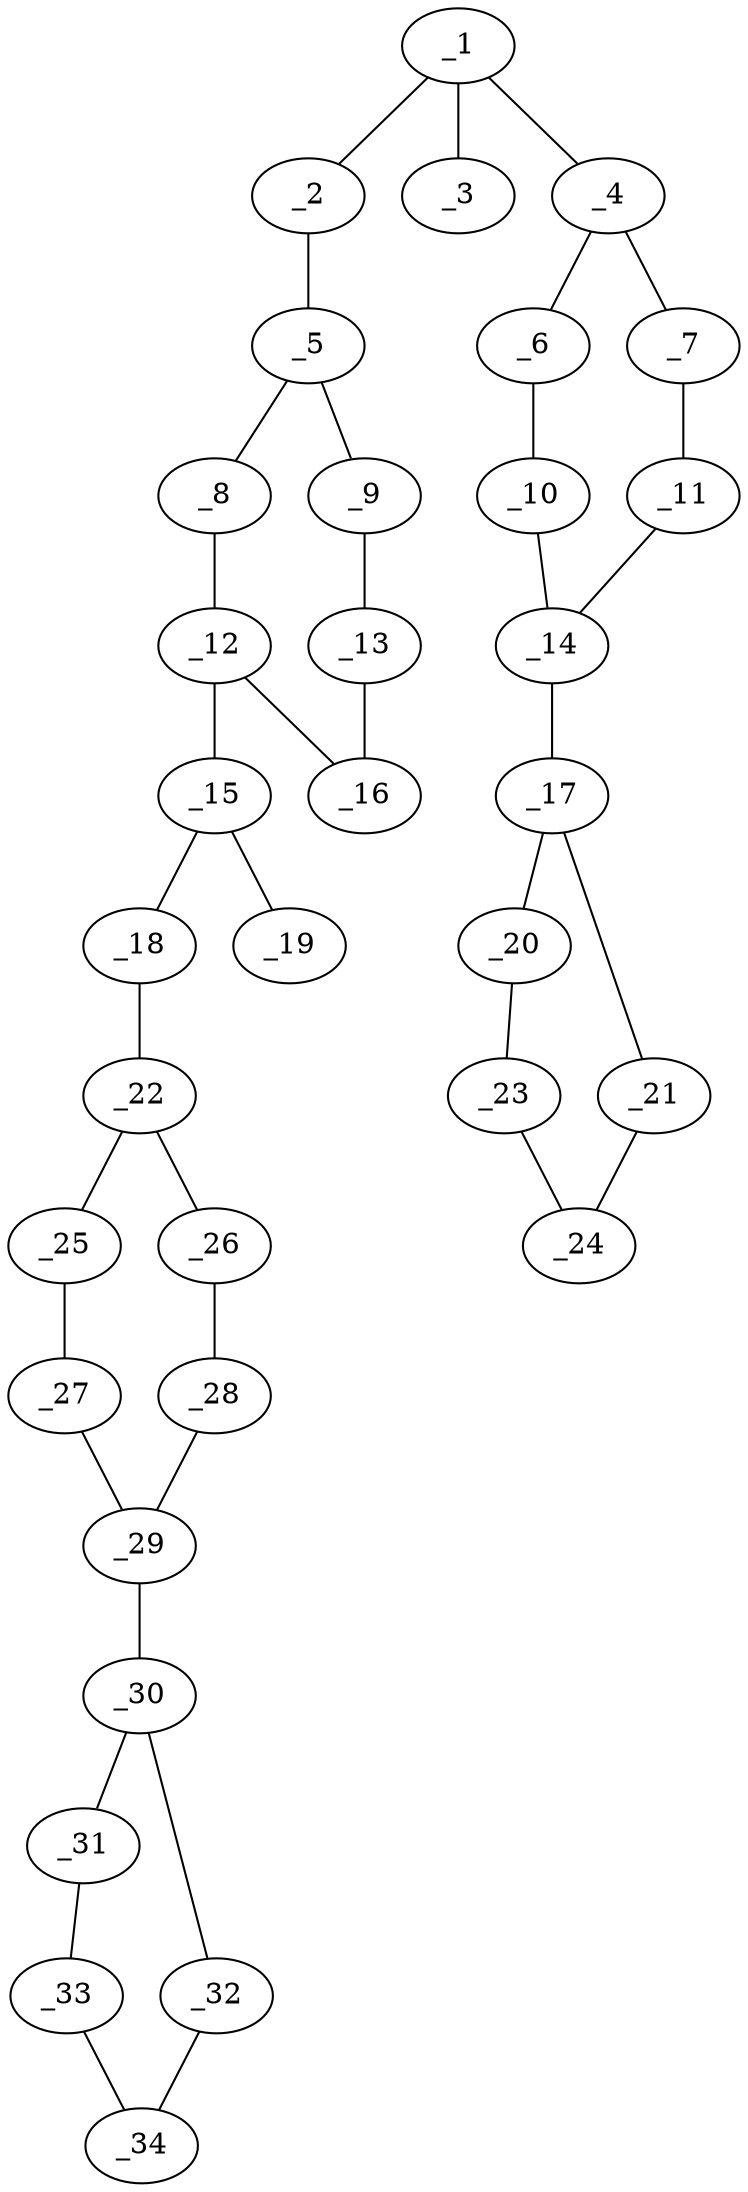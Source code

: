 graph molid63689 {
	_1	 [charge=0,
		chem=1,
		symbol="C  ",
		x="3.7321",
		y="1.0818"];
	_2	 [charge=0,
		chem=4,
		symbol="N  ",
		x="2.866",
		y="0.5818"];
	_1 -- _2	 [valence=1];
	_3	 [charge=0,
		chem=2,
		symbol="O  ",
		x="4.5981",
		y="0.5818"];
	_1 -- _3	 [valence=2];
	_4	 [charge=0,
		chem=1,
		symbol="C  ",
		x="3.7321",
		y="2.0818"];
	_1 -- _4	 [valence=1];
	_5	 [charge=0,
		chem=1,
		symbol="C  ",
		x="2.866",
		y="-0.4182"];
	_2 -- _5	 [valence=1];
	_6	 [charge=0,
		chem=1,
		symbol="C  ",
		x="4.5981",
		y="2.5818"];
	_4 -- _6	 [valence=2];
	_7	 [charge=0,
		chem=1,
		symbol="C  ",
		x="2.866",
		y="2.5818"];
	_4 -- _7	 [valence=1];
	_8	 [charge=0,
		chem=1,
		symbol="C  ",
		x="3.7321",
		y="-0.9182"];
	_5 -- _8	 [valence=2];
	_9	 [charge=0,
		chem=1,
		symbol="C  ",
		x=2,
		y="-0.9182"];
	_5 -- _9	 [valence=1];
	_10	 [charge=0,
		chem=1,
		symbol="C  ",
		x="4.5981",
		y="3.5818"];
	_6 -- _10	 [valence=1];
	_11	 [charge=0,
		chem=1,
		symbol="C  ",
		x="2.866",
		y="3.5818"];
	_7 -- _11	 [valence=2];
	_12	 [charge=0,
		chem=1,
		symbol="C  ",
		x="3.7321",
		y="-1.9182"];
	_8 -- _12	 [valence=1];
	_13	 [charge=0,
		chem=1,
		symbol="C  ",
		x=2,
		y="-1.9182"];
	_9 -- _13	 [valence=2];
	_14	 [charge=0,
		chem=1,
		symbol="C  ",
		x="3.7321",
		y="4.0818"];
	_10 -- _14	 [valence=2];
	_11 -- _14	 [valence=1];
	_15	 [charge=0,
		chem=1,
		symbol="C  ",
		x="4.5981",
		y="-2.4182"];
	_12 -- _15	 [valence=1];
	_16	 [charge=0,
		chem=1,
		symbol="C  ",
		x="2.866",
		y="-2.4182"];
	_12 -- _16	 [valence=2];
	_13 -- _16	 [valence=1];
	_17	 [charge=0,
		chem=1,
		symbol="C  ",
		x="3.7321",
		y="5.0818"];
	_14 -- _17	 [valence=1];
	_18	 [charge=0,
		chem=4,
		symbol="N  ",
		x="4.5981",
		y="-3.4182"];
	_15 -- _18	 [valence=1];
	_19	 [charge=0,
		chem=2,
		symbol="O  ",
		x="5.4641",
		y="-1.9182"];
	_15 -- _19	 [valence=2];
	_20	 [charge=0,
		chem=4,
		symbol="N  ",
		x="2.9231",
		y="5.6696"];
	_17 -- _20	 [valence=2];
	_21	 [charge=0,
		chem=4,
		symbol="N  ",
		x="4.5411",
		y="5.6696"];
	_17 -- _21	 [valence=1];
	_22	 [charge=0,
		chem=1,
		symbol="C  ",
		x="5.4641",
		y="-3.9182"];
	_18 -- _22	 [valence=1];
	_23	 [charge=0,
		chem=1,
		symbol="C  ",
		x="3.2321",
		y="6.6206"];
	_20 -- _23	 [valence=1];
	_24	 [charge=0,
		chem=1,
		symbol="C  ",
		x="4.2321",
		y="6.6206"];
	_21 -- _24	 [valence=1];
	_25	 [charge=0,
		chem=1,
		symbol="C  ",
		x="6.3301",
		y="-3.4182"];
	_22 -- _25	 [valence=2];
	_26	 [charge=0,
		chem=1,
		symbol="C  ",
		x="5.4641",
		y="-4.9182"];
	_22 -- _26	 [valence=1];
	_23 -- _24	 [valence=1];
	_27	 [charge=0,
		chem=1,
		symbol="C  ",
		x="7.1961",
		y="-3.9182"];
	_25 -- _27	 [valence=1];
	_28	 [charge=0,
		chem=1,
		symbol="C  ",
		x="6.3301",
		y="-5.4182"];
	_26 -- _28	 [valence=2];
	_29	 [charge=0,
		chem=1,
		symbol="C  ",
		x="7.1961",
		y="-4.9182"];
	_27 -- _29	 [valence=2];
	_28 -- _29	 [valence=1];
	_30	 [charge=0,
		chem=1,
		symbol="C  ",
		x="8.0622",
		y="-5.4182"];
	_29 -- _30	 [valence=1];
	_31	 [charge=0,
		chem=4,
		symbol="N  ",
		x="8.9757",
		y="-5.0115"];
	_30 -- _31	 [valence=2];
	_32	 [charge=0,
		chem=4,
		symbol="N  ",
		x="8.1667",
		y="-6.4127"];
	_30 -- _32	 [valence=1];
	_33	 [charge=0,
		chem=1,
		symbol="C  ",
		x="9.6448",
		y="-5.7546"];
	_31 -- _33	 [valence=1];
	_34	 [charge=0,
		chem=1,
		symbol="C  ",
		x="9.1448",
		y="-6.6206"];
	_32 -- _34	 [valence=1];
	_33 -- _34	 [valence=1];
}
